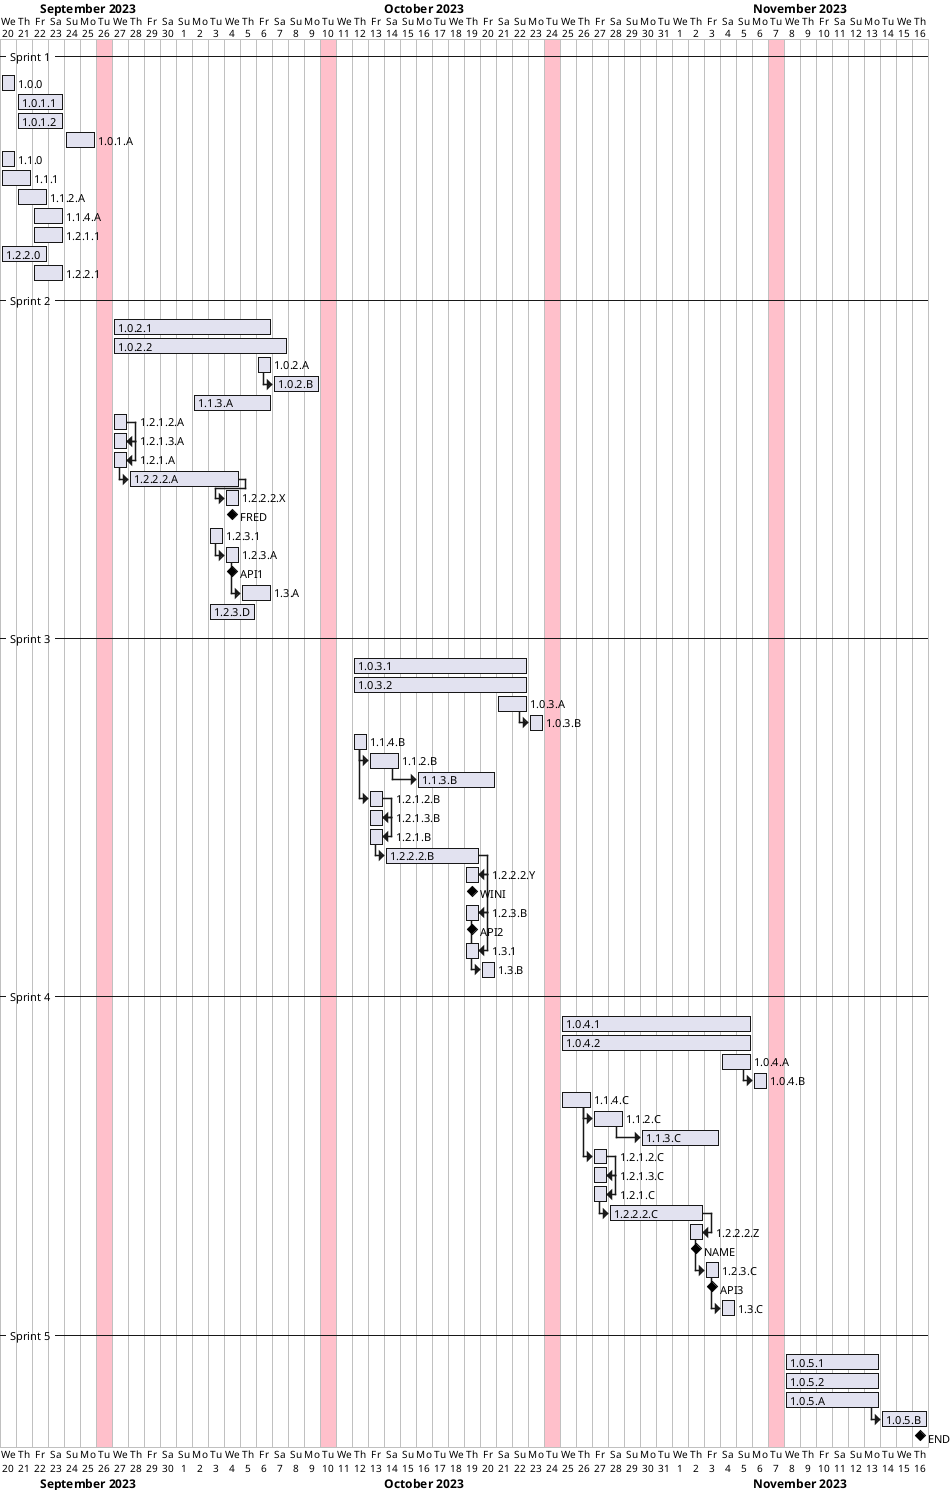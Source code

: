 @startgantt
Project starts 2023-09-20
--Sprint 1--
[1.0.0] starts  2023-09-20 and lasts 1 day
[1.0.1.1] starts 2023-09-21 and lasts 3 days
[1.0.1.2] starts 2023-09-21 and lasts 3 days
[1.0.1.A] starts 2023-09-24 and lasts 2 days
[1.1.0] starts 2023-09-20 and lasts 1 days
[1.1.1] starts 2023-09-20 and lasts 2 days
[1.1.2.A] starts 2023-09-21 and lasts 2 days
[1.1.4.A] starts at 2023-09-22 and lasts 2 days
[1.2.1.1] starts 2023-09-22 and lasts 2 days
[1.2.2.0] lasts 3 days
[1.2.2.1] starts 2023-09-22 and lasts 2 days

--Sprint 2--

[1.0.2.1] starts 2023-09-27 and lasts 10 days
[1.0.2.2] starts 2023-09-27 and lasts 11 days
[1.0.2.A] starts 2023-10-06 and lasts 1 day
[1.0.2.B] starts at [1.0.2.A]'s end and ends 2023-10-09

[1.1.3.A] starts 2023-10-02 and lasts 5 days
[1.2.1.2.A] starts 2023-09-27 and lasts 1 days
[1.2.1.3.A] lasts 1 days and ends at [1.2.1.2.A]'s end
[1.2.1.A] lasts 1 days and ends at [1.2.1.3.A]'s end

[1.2.2.2.A] starts at [1.2.1.A]'s end and ends 2023-10-04
[1.2.2.2.X] lasts 1 days and starts 1 days before [1.2.2.2.A]'s end
[FRED] happens at [1.2.2.2.X]'s end
[1.2.3.1] starts 2023-10-03 and lasts 1 days
[1.2.3.A] starts at [1.2.3.1]'s end and lasts 1 days
[API1] happens at [1.2.3.A]'s end

[1.3.A] lasts 2 days and starts at [1.2.3.A]'s end

[1.2.3.D] starts 2023-10-03 and lasts 3 days

--Sprint 3--

[1.0.3.1] starts 2023-10-12 and lasts 11 days
[1.0.3.2] starts 2023-10-12 and lasts 11 days
[1.0.3.A] starts 2023-10-21 and lasts 2 days
[1.0.3.B] starts at [1.0.3.A]'s end and ends 2023-10-23

[1.1.4.B] starts at 2023-10-12 and lasts 1 days
[1.1.2.B] starts at [1.1.4.B]'s end and lasts 2 days
[1.1.3.B] starts 1 days after [1.1.2.B]'s end and lasts 5 days

[1.2.1.2.B] starts at [1.1.4.B]'s end and lasts 1 days
[1.2.1.3.B] lasts 1 days and ends at [1.2.1.2.B]'s end
[1.2.1.B] lasts 1 days and ends at [1.2.1.3.B]'s end

[1.2.2.2.B] lasts 6 days and starts at [1.2.1.B]'s end 
[1.2.2.2.Y] lasts 1 days and ends at [1.2.2.2.B]'s end
[WINI] happens at [1.2.2.2.Y]'s end
[1.2.3.B] lasts 1 days and ends at [1.2.2.2.Y]'s end
[API2] happens at [1.2.3.B]'s end

[1.3.1] lasts 1 days and ends at [1.2.3.B]'s end
[1.3.B] lasts 1 days and starts at [1.2.3.B]'s end

--Sprint 4--

[1.0.4.1] starts 2023-10-25 and lasts 12 days
[1.0.4.2] starts 2023-10-25 and lasts 12 days
[1.0.4.A] starts 2023-11-04 and lasts 2 days
[1.0.4.B] starts at [1.0.4.A]'s end and ends 2023-11-06

[1.1.4.C] starts 2023-10-25 and lasts 2 days
[1.1.2.C] starts at [1.1.4.C]'s end and lasts 2 days
[1.1.3.C] starts 1 days after [1.1.2.C]'s end and lasts 5 days

[1.2.1.2.C] starts at [1.1.4.C]'s end and lasts 1 days
[1.2.1.3.C] lasts 1 days and ends at [1.2.1.2.C]'s end
[1.2.1.C] lasts 1 days and ends at [1.2.1.3.C]'s end

[1.2.2.2.C] lasts 6 days and starts at [1.2.1.C]'s end 
[1.2.2.2.Z] lasts 1 days and ends at [1.2.2.2.C]'s end
[NAME] happens at [1.2.2.2.Z]'s end
[1.2.3.C] lasts 1 days and starts at [1.2.2.2.Z]'s end
[API3] happens at [1.2.3.C]'s end

[1.3.C] lasts 1 days and starts at [1.2.3.C]'s end

--Sprint 5--

[1.0.5.1] starts 2023-11-08 and lasts 6 days
[1.0.5.2] starts 2023-11-08 and lasts 6 days
[1.0.5.A] starts 2023-11-08 and lasts 6 days
[1.0.5.B] starts at [1.0.5.A]'s end and lasts 3 days
[END] happens at [1.0.5.B]'s end


2023-09-26 is colored in pink
2023-10-10 is colored in pink
2023-10-24 is colored in pink
2023-11-07 is colored in pink
@endgantt
